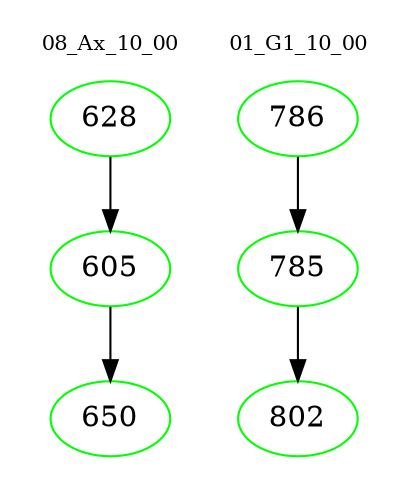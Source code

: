 digraph{
subgraph cluster_0 {
color = white
label = "08_Ax_10_00";
fontsize=10;
T0_628 [label="628", color="green"]
T0_628 -> T0_605 [color="black"]
T0_605 [label="605", color="green"]
T0_605 -> T0_650 [color="black"]
T0_650 [label="650", color="green"]
}
subgraph cluster_1 {
color = white
label = "01_G1_10_00";
fontsize=10;
T1_786 [label="786", color="green"]
T1_786 -> T1_785 [color="black"]
T1_785 [label="785", color="green"]
T1_785 -> T1_802 [color="black"]
T1_802 [label="802", color="green"]
}
}
